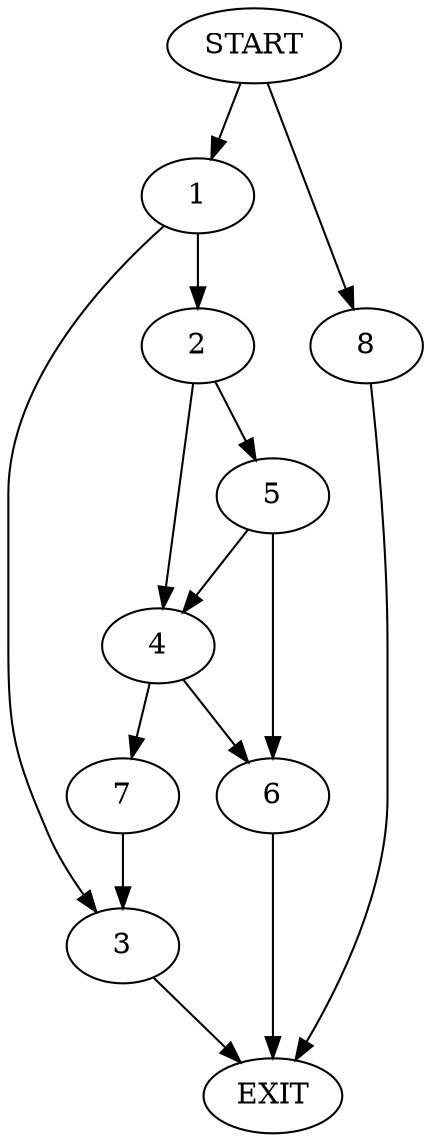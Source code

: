 digraph {
0 [label="START"]
9 [label="EXIT"]
0 -> 1
1 -> 2
1 -> 3
3 -> 9
2 -> 4
2 -> 5
5 -> 4
5 -> 6
4 -> 6
4 -> 7
6 -> 9
7 -> 3
0 -> 8
8 -> 9
}
